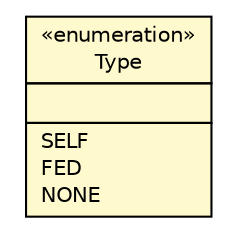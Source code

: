 #!/usr/local/bin/dot
#
# Class diagram 
# Generated by UMLGraph version R5_6 (http://www.umlgraph.org/)
#

digraph G {
	edge [fontname="Helvetica",fontsize=10,labelfontname="Helvetica",labelfontsize=10];
	node [fontname="Helvetica",fontsize=10,shape=plaintext];
	nodesep=0.25;
	ranksep=0.5;
	// sorcer.core.deploy.Deployment.Type
	c166118 [label=<<table title="sorcer.core.deploy.Deployment.Type" border="0" cellborder="1" cellspacing="0" cellpadding="2" port="p" bgcolor="lemonChiffon" href="./Deployment.Type.html">
		<tr><td><table border="0" cellspacing="0" cellpadding="1">
<tr><td align="center" balign="center"> &#171;enumeration&#187; </td></tr>
<tr><td align="center" balign="center"> Type </td></tr>
		</table></td></tr>
		<tr><td><table border="0" cellspacing="0" cellpadding="1">
<tr><td align="left" balign="left">  </td></tr>
		</table></td></tr>
		<tr><td><table border="0" cellspacing="0" cellpadding="1">
<tr><td align="left" balign="left"> SELF </td></tr>
<tr><td align="left" balign="left"> FED </td></tr>
<tr><td align="left" balign="left"> NONE </td></tr>
		</table></td></tr>
		</table>>, URL="./Deployment.Type.html", fontname="Helvetica", fontcolor="black", fontsize=10.0];
}

